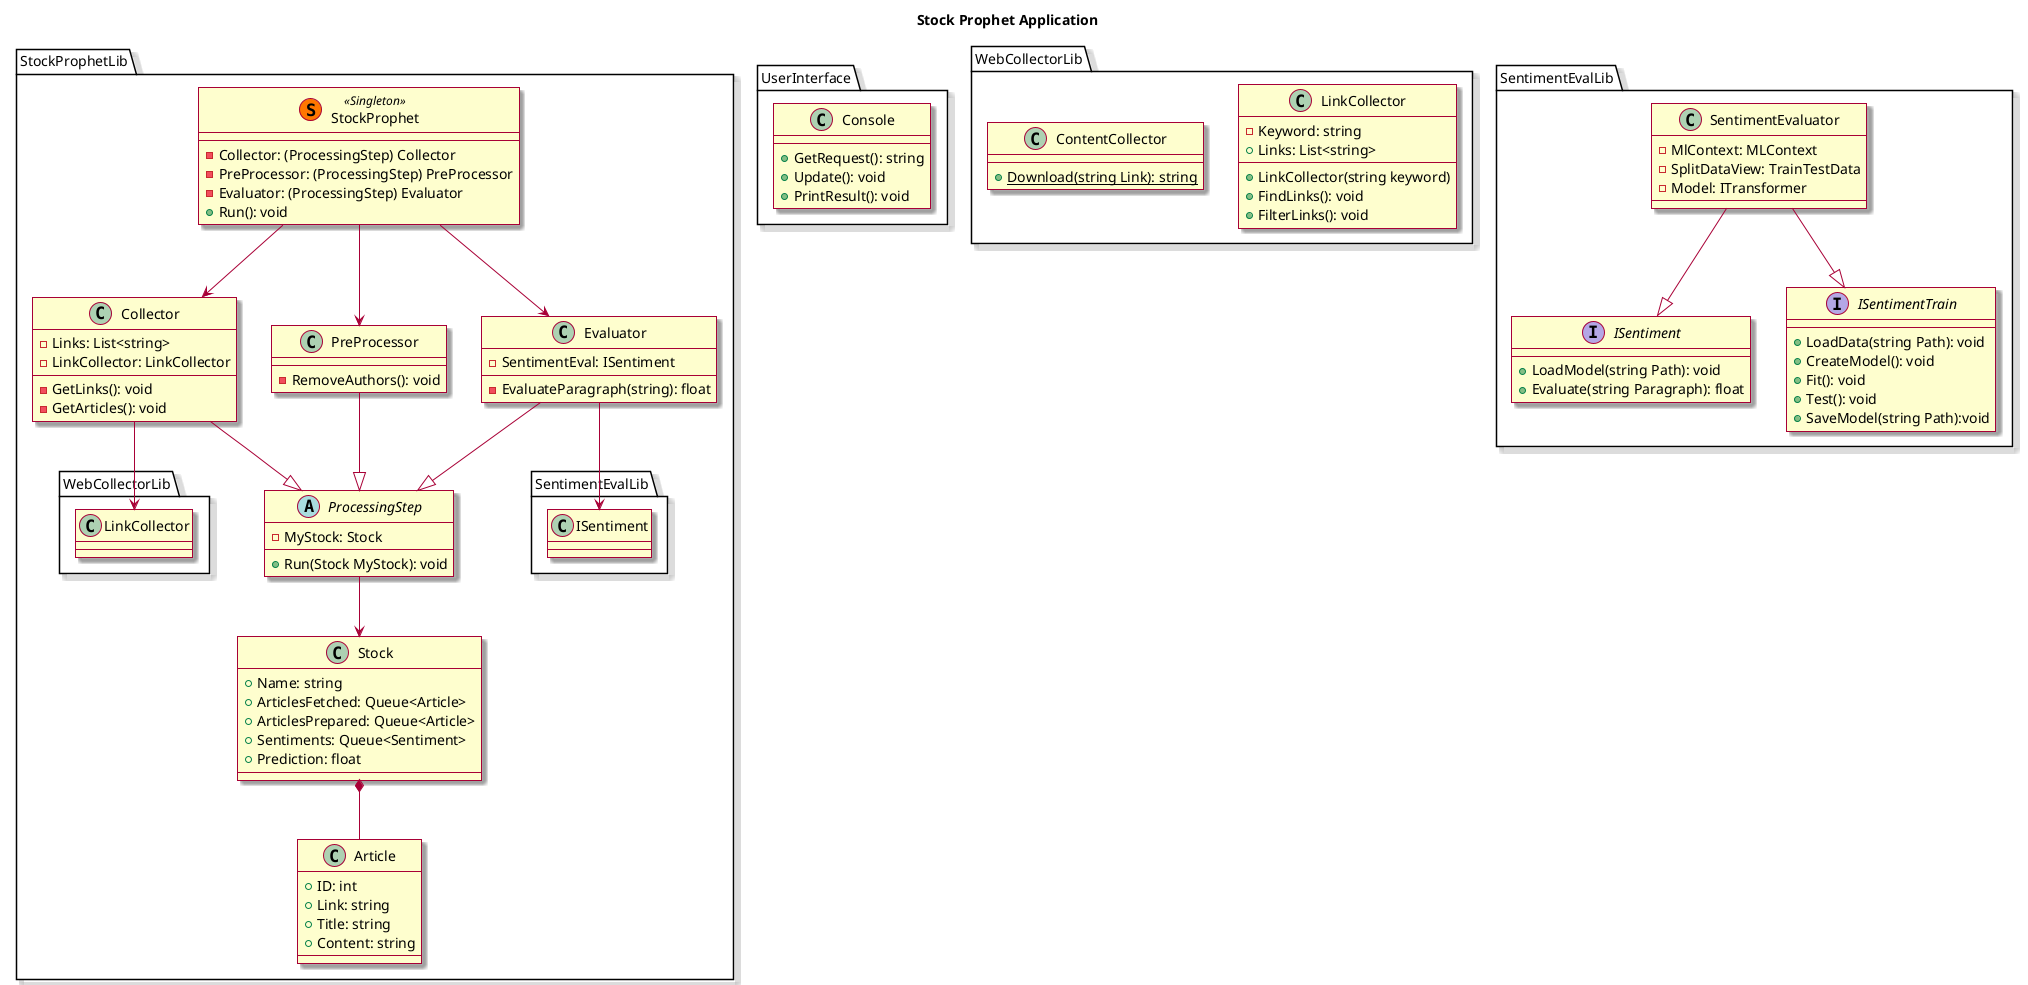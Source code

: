 @startuml Project Model Class Diagram

skin rose

title Stock Prophet Application


package StockProphetLib {

    class StockProphet << (S,#FF7700) Singleton >> {
        -Collector: (ProcessingStep) Collector
        -PreProcessor: (ProcessingStep) PreProcessor
        -Evaluator: (ProcessingStep) Evaluator
        +Run(): void
    }
    StockProphet --> Collector
    StockProphet --> PreProcessor
    StockProphet --> Evaluator

    abstract ProcessingStep {
        -MyStock: Stock
        +Run(Stock MyStock): void
    }
    ProcessingStep --> Stock


    class Collector {
        -Links: List<string>
        -LinkCollector: LinkCollector
        -GetLinks(): void
        -GetArticles(): void
    }
    Collector --|> ProcessingStep
    Collector --> WebCollectorLib.LinkCollector


    class PreProcessor {
        -RemoveAuthors(): void
    }
    PreProcessor --|> ProcessingStep


    class Evaluator {
        -SentimentEval: ISentiment
        -EvaluateParagraph(string): float
    }
    Evaluator --|> ProcessingStep
    Evaluator --> SentimentEvalLib.ISentiment


    class Stock {
        +Name: string
        +ArticlesFetched: Queue<Article>
        +ArticlesPrepared: Queue<Article>
        +Sentiments: Queue<Sentiment>
        +Prediction: float
    }
    Stock *-- Article


    class Article {
        +ID: int
        +Link: string
        +Title: string
        +Content: string
    }
}


package UserInterface 
{    
    class Console {
        +GetRequest(): string
        +Update(): void
        +PrintResult(): void
    }
}


package WebCollectorLib 
{
    class LinkCollector {
        -Keyword: string
        +Links: List<string>
        +LinkCollector(string keyword)
        +FindLinks(): void
        +FilterLinks(): void
    }

    class ContentCollector {
        {static} +Download(string Link): string
    }
}


package SentimentEvalLib 
{
    interface ISentiment {
        +LoadModel(string Path): void
        +Evaluate(string Paragraph): float
    }

    interface ISentimentTrain {
        +LoadData(string Path): void
        +CreateModel(): void
        +Fit(): void
        +Test(): void
        +SaveModel(string Path):void
    }
    
    class SentimentEvaluator {
        -MlContext: MLContext
        -SplitDataView: TrainTestData
        -Model: ITransformer
    }
    SentimentEvaluator --|> ISentiment
    SentimentEvaluator --|> ISentimentTrain
}


@enduml